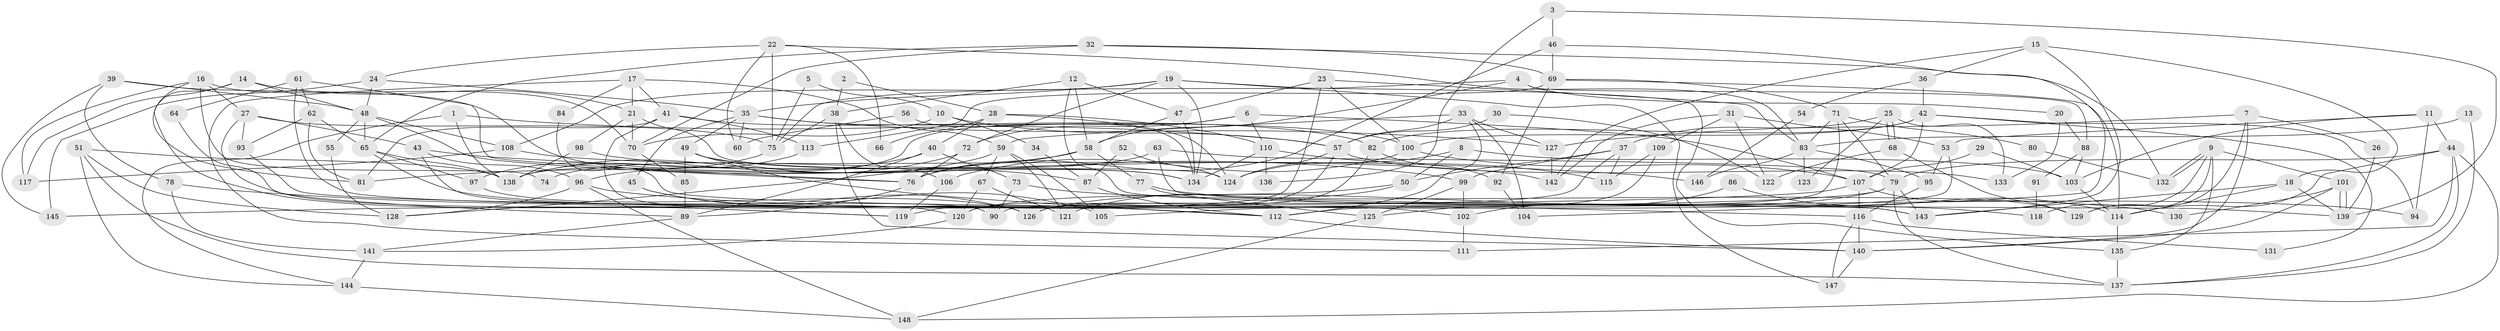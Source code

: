 // coarse degree distribution, {3: 0.09090909090909091, 4: 0.20454545454545456, 5: 0.1590909090909091, 2: 0.13636363636363635, 7: 0.09090909090909091, 6: 0.11363636363636363, 8: 0.11363636363636363, 10: 0.022727272727272728, 9: 0.022727272727272728, 15: 0.022727272727272728, 19: 0.022727272727272728}
// Generated by graph-tools (version 1.1) at 2025/52/03/04/25 21:52:07]
// undirected, 148 vertices, 296 edges
graph export_dot {
graph [start="1"]
  node [color=gray90,style=filled];
  1;
  2;
  3;
  4;
  5;
  6;
  7;
  8;
  9;
  10;
  11;
  12;
  13;
  14;
  15;
  16;
  17;
  18;
  19;
  20;
  21;
  22;
  23;
  24;
  25;
  26;
  27;
  28;
  29;
  30;
  31;
  32;
  33;
  34;
  35;
  36;
  37;
  38;
  39;
  40;
  41;
  42;
  43;
  44;
  45;
  46;
  47;
  48;
  49;
  50;
  51;
  52;
  53;
  54;
  55;
  56;
  57;
  58;
  59;
  60;
  61;
  62;
  63;
  64;
  65;
  66;
  67;
  68;
  69;
  70;
  71;
  72;
  73;
  74;
  75;
  76;
  77;
  78;
  79;
  80;
  81;
  82;
  83;
  84;
  85;
  86;
  87;
  88;
  89;
  90;
  91;
  92;
  93;
  94;
  95;
  96;
  97;
  98;
  99;
  100;
  101;
  102;
  103;
  104;
  105;
  106;
  107;
  108;
  109;
  110;
  111;
  112;
  113;
  114;
  115;
  116;
  117;
  118;
  119;
  120;
  121;
  122;
  123;
  124;
  125;
  126;
  127;
  128;
  129;
  130;
  131;
  132;
  133;
  134;
  135;
  136;
  137;
  138;
  139;
  140;
  141;
  142;
  143;
  144;
  145;
  146;
  147;
  148;
  1 -- 144;
  1 -- 138;
  1 -- 57;
  2 -- 38;
  2 -- 28;
  3 -- 139;
  3 -- 46;
  3 -- 136;
  4 -- 75;
  4 -- 58;
  4 -- 20;
  4 -- 88;
  5 -- 10;
  5 -- 75;
  6 -- 110;
  6 -- 138;
  6 -- 72;
  6 -- 107;
  7 -- 127;
  7 -- 129;
  7 -- 26;
  7 -- 140;
  8 -- 124;
  8 -- 103;
  8 -- 50;
  9 -- 135;
  9 -- 132;
  9 -- 132;
  9 -- 101;
  9 -- 118;
  9 -- 129;
  10 -- 57;
  10 -- 70;
  10 -- 34;
  11 -- 44;
  11 -- 53;
  11 -- 94;
  11 -- 103;
  12 -- 143;
  12 -- 47;
  12 -- 38;
  12 -- 58;
  13 -- 137;
  13 -- 83;
  14 -- 21;
  14 -- 117;
  14 -- 48;
  14 -- 119;
  15 -- 143;
  15 -- 18;
  15 -- 36;
  15 -- 142;
  16 -- 70;
  16 -- 27;
  16 -- 74;
  16 -- 81;
  16 -- 117;
  17 -- 111;
  17 -- 59;
  17 -- 21;
  17 -- 41;
  17 -- 84;
  18 -- 114;
  18 -- 143;
  18 -- 139;
  19 -- 72;
  19 -- 35;
  19 -- 108;
  19 -- 134;
  19 -- 135;
  19 -- 147;
  20 -- 133;
  20 -- 88;
  21 -- 70;
  21 -- 98;
  21 -- 124;
  22 -- 24;
  22 -- 83;
  22 -- 60;
  22 -- 66;
  22 -- 75;
  23 -- 119;
  23 -- 100;
  23 -- 47;
  23 -- 83;
  24 -- 35;
  24 -- 48;
  24 -- 145;
  25 -- 37;
  25 -- 68;
  25 -- 68;
  25 -- 123;
  25 -- 133;
  26 -- 139;
  27 -- 75;
  27 -- 93;
  27 -- 43;
  27 -- 89;
  28 -- 124;
  28 -- 40;
  28 -- 66;
  28 -- 110;
  29 -- 103;
  29 -- 107;
  30 -- 57;
  30 -- 122;
  31 -- 109;
  31 -- 142;
  31 -- 53;
  31 -- 122;
  32 -- 69;
  32 -- 65;
  32 -- 70;
  32 -- 132;
  33 -- 127;
  33 -- 112;
  33 -- 57;
  33 -- 59;
  33 -- 104;
  34 -- 87;
  35 -- 100;
  35 -- 49;
  35 -- 45;
  35 -- 60;
  35 -- 127;
  36 -- 42;
  36 -- 54;
  37 -- 99;
  37 -- 50;
  37 -- 115;
  37 -- 126;
  38 -- 140;
  38 -- 75;
  38 -- 106;
  39 -- 134;
  39 -- 145;
  39 -- 48;
  39 -- 78;
  40 -- 89;
  40 -- 138;
  40 -- 73;
  41 -- 126;
  41 -- 81;
  41 -- 82;
  41 -- 113;
  42 -- 107;
  42 -- 100;
  42 -- 82;
  42 -- 94;
  42 -- 131;
  43 -- 96;
  43 -- 90;
  43 -- 146;
  44 -- 79;
  44 -- 114;
  44 -- 111;
  44 -- 137;
  44 -- 148;
  45 -- 126;
  45 -- 105;
  46 -- 69;
  46 -- 76;
  46 -- 104;
  47 -- 58;
  47 -- 134;
  48 -- 55;
  48 -- 65;
  48 -- 76;
  48 -- 108;
  49 -- 112;
  49 -- 134;
  49 -- 85;
  49 -- 87;
  50 -- 120;
  50 -- 121;
  51 -- 137;
  51 -- 138;
  51 -- 128;
  51 -- 144;
  52 -- 87;
  52 -- 124;
  53 -- 95;
  53 -- 112;
  54 -- 146;
  55 -- 128;
  56 -- 60;
  56 -- 134;
  57 -- 120;
  57 -- 124;
  57 -- 133;
  58 -- 81;
  58 -- 76;
  58 -- 77;
  59 -- 67;
  59 -- 105;
  59 -- 121;
  59 -- 128;
  61 -- 76;
  61 -- 62;
  61 -- 64;
  61 -- 102;
  62 -- 81;
  62 -- 65;
  62 -- 93;
  63 -- 79;
  63 -- 139;
  63 -- 74;
  64 -- 120;
  65 -- 97;
  65 -- 138;
  65 -- 143;
  67 -- 121;
  67 -- 120;
  68 -- 129;
  68 -- 122;
  69 -- 92;
  69 -- 114;
  69 -- 71;
  69 -- 113;
  70 -- 85;
  71 -- 79;
  71 -- 80;
  71 -- 83;
  71 -- 90;
  72 -- 76;
  72 -- 96;
  73 -- 90;
  73 -- 130;
  75 -- 97;
  76 -- 89;
  77 -- 94;
  77 -- 125;
  78 -- 141;
  78 -- 119;
  79 -- 126;
  79 -- 105;
  79 -- 137;
  79 -- 143;
  80 -- 132;
  82 -- 92;
  82 -- 126;
  83 -- 95;
  83 -- 123;
  83 -- 146;
  84 -- 116;
  85 -- 89;
  86 -- 114;
  86 -- 102;
  87 -- 112;
  88 -- 91;
  88 -- 103;
  89 -- 141;
  91 -- 118;
  92 -- 104;
  93 -- 112;
  95 -- 116;
  96 -- 128;
  96 -- 118;
  96 -- 148;
  97 -- 126;
  98 -- 138;
  98 -- 99;
  99 -- 125;
  99 -- 102;
  100 -- 107;
  100 -- 106;
  101 -- 139;
  101 -- 139;
  101 -- 130;
  101 -- 140;
  102 -- 111;
  103 -- 114;
  106 -- 119;
  107 -- 116;
  107 -- 129;
  107 -- 145;
  108 -- 117;
  108 -- 142;
  109 -- 125;
  109 -- 115;
  110 -- 134;
  110 -- 115;
  110 -- 136;
  112 -- 140;
  113 -- 138;
  114 -- 135;
  116 -- 147;
  116 -- 140;
  116 -- 131;
  120 -- 141;
  125 -- 148;
  127 -- 142;
  135 -- 137;
  140 -- 147;
  141 -- 144;
  144 -- 148;
}
